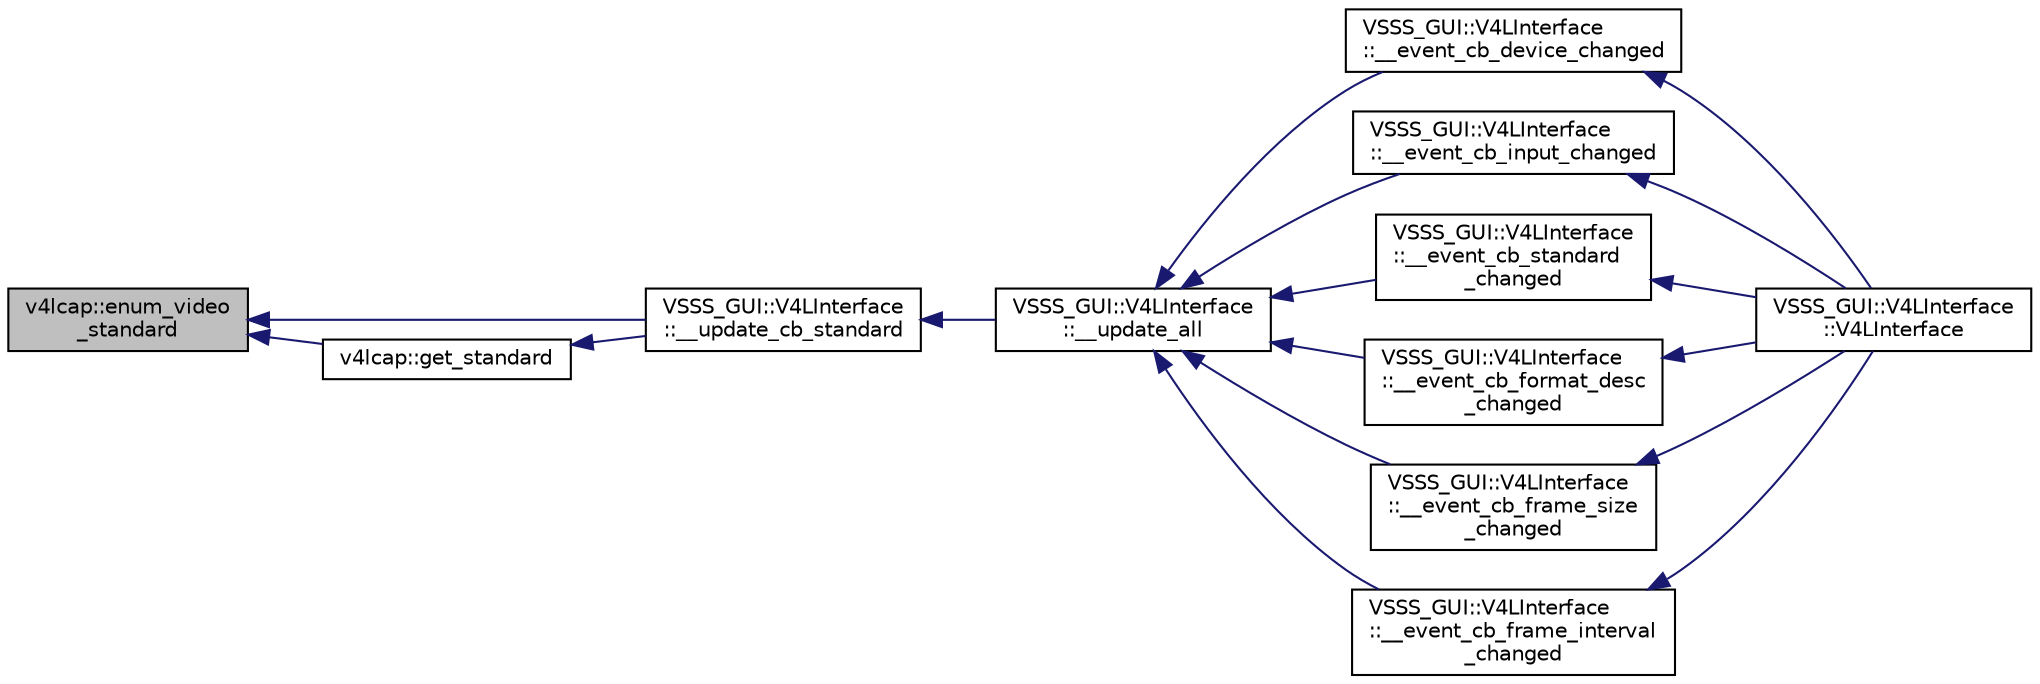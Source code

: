 digraph "v4lcap::enum_video_standard"
{
 // INTERACTIVE_SVG=YES
  edge [fontname="Helvetica",fontsize="10",labelfontname="Helvetica",labelfontsize="10"];
  node [fontname="Helvetica",fontsize="10",shape=record];
  rankdir="LR";
  Node154 [label="v4lcap::enum_video\l_standard",height=0.2,width=0.4,color="black", fillcolor="grey75", style="filled", fontcolor="black"];
  Node154 -> Node155 [dir="back",color="midnightblue",fontsize="10",style="solid"];
  Node155 [label="VSSS_GUI::V4LInterface\l::__update_cb_standard",height=0.2,width=0.4,color="black", fillcolor="white", style="filled",URL="$class_v_s_s_s___g_u_i_1_1_v4_l_interface.html#a0decb6d5b23790bf902f9d202d727235"];
  Node155 -> Node156 [dir="back",color="midnightblue",fontsize="10",style="solid"];
  Node156 [label="VSSS_GUI::V4LInterface\l::__update_all",height=0.2,width=0.4,color="black", fillcolor="white", style="filled",URL="$class_v_s_s_s___g_u_i_1_1_v4_l_interface.html#ac3fe0a20fd30c6e9505eb375ef63e52e",tooltip="Update all combo box inputs on CaptureGUI. "];
  Node156 -> Node157 [dir="back",color="midnightblue",fontsize="10",style="solid"];
  Node157 [label="VSSS_GUI::V4LInterface\l::__event_cb_device_changed",height=0.2,width=0.4,color="black", fillcolor="white", style="filled",URL="$class_v_s_s_s___g_u_i_1_1_v4_l_interface.html#af38c88f726a7ff9fab089ab9ed20c03c",tooltip="Event triggered when a new device is selected in Device combobox. "];
  Node157 -> Node158 [dir="back",color="midnightblue",fontsize="10",style="solid"];
  Node158 [label="VSSS_GUI::V4LInterface\l::V4LInterface",height=0.2,width=0.4,color="black", fillcolor="white", style="filled",URL="$class_v_s_s_s___g_u_i_1_1_v4_l_interface.html#a8fafd828eacc6d5480649fa9fddc7ee4",tooltip="Constructor of a V4LInterface object. "];
  Node156 -> Node159 [dir="back",color="midnightblue",fontsize="10",style="solid"];
  Node159 [label="VSSS_GUI::V4LInterface\l::__event_cb_input_changed",height=0.2,width=0.4,color="black", fillcolor="white", style="filled",URL="$class_v_s_s_s___g_u_i_1_1_v4_l_interface.html#a09e546d62cf2363590490c2f9e85c951",tooltip="Event triggered when a new input is selected in Input combobox. "];
  Node159 -> Node158 [dir="back",color="midnightblue",fontsize="10",style="solid"];
  Node156 -> Node160 [dir="back",color="midnightblue",fontsize="10",style="solid"];
  Node160 [label="VSSS_GUI::V4LInterface\l::__event_cb_standard\l_changed",height=0.2,width=0.4,color="black", fillcolor="white", style="filled",URL="$class_v_s_s_s___g_u_i_1_1_v4_l_interface.html#adaa2a6e1946bb639d5be0ec3eb03cdb5",tooltip="Event triggered when a new stantard is selected in Standard combobox. "];
  Node160 -> Node158 [dir="back",color="midnightblue",fontsize="10",style="solid"];
  Node156 -> Node161 [dir="back",color="midnightblue",fontsize="10",style="solid"];
  Node161 [label="VSSS_GUI::V4LInterface\l::__event_cb_format_desc\l_changed",height=0.2,width=0.4,color="black", fillcolor="white", style="filled",URL="$class_v_s_s_s___g_u_i_1_1_v4_l_interface.html#a41dc791b309dcb6e4469c6cc9d4a4852",tooltip="Event triggered when a new format is selected in Format combobox. "];
  Node161 -> Node158 [dir="back",color="midnightblue",fontsize="10",style="solid"];
  Node156 -> Node162 [dir="back",color="midnightblue",fontsize="10",style="solid"];
  Node162 [label="VSSS_GUI::V4LInterface\l::__event_cb_frame_size\l_changed",height=0.2,width=0.4,color="black", fillcolor="white", style="filled",URL="$class_v_s_s_s___g_u_i_1_1_v4_l_interface.html#a49e6f69de18f2bcb54db964375535e9f",tooltip="Event triggered when a new frame size is selected in Frame size combobox. "];
  Node162 -> Node158 [dir="back",color="midnightblue",fontsize="10",style="solid"];
  Node156 -> Node163 [dir="back",color="midnightblue",fontsize="10",style="solid"];
  Node163 [label="VSSS_GUI::V4LInterface\l::__event_cb_frame_interval\l_changed",height=0.2,width=0.4,color="black", fillcolor="white", style="filled",URL="$class_v_s_s_s___g_u_i_1_1_v4_l_interface.html#ad78e73dabab1c7caa41a45c363eef205",tooltip="Event triggered when a new interval is selected in Interval combobox. "];
  Node163 -> Node158 [dir="back",color="midnightblue",fontsize="10",style="solid"];
  Node154 -> Node164 [dir="back",color="midnightblue",fontsize="10",style="solid"];
  Node164 [label="v4lcap::get_standard",height=0.2,width=0.4,color="black", fillcolor="white", style="filled",URL="$classv4lcap.html#ad3ae859cc6d6d99146619ba550514aab",tooltip="Get the standard object. "];
  Node164 -> Node155 [dir="back",color="midnightblue",fontsize="10",style="solid"];
}
